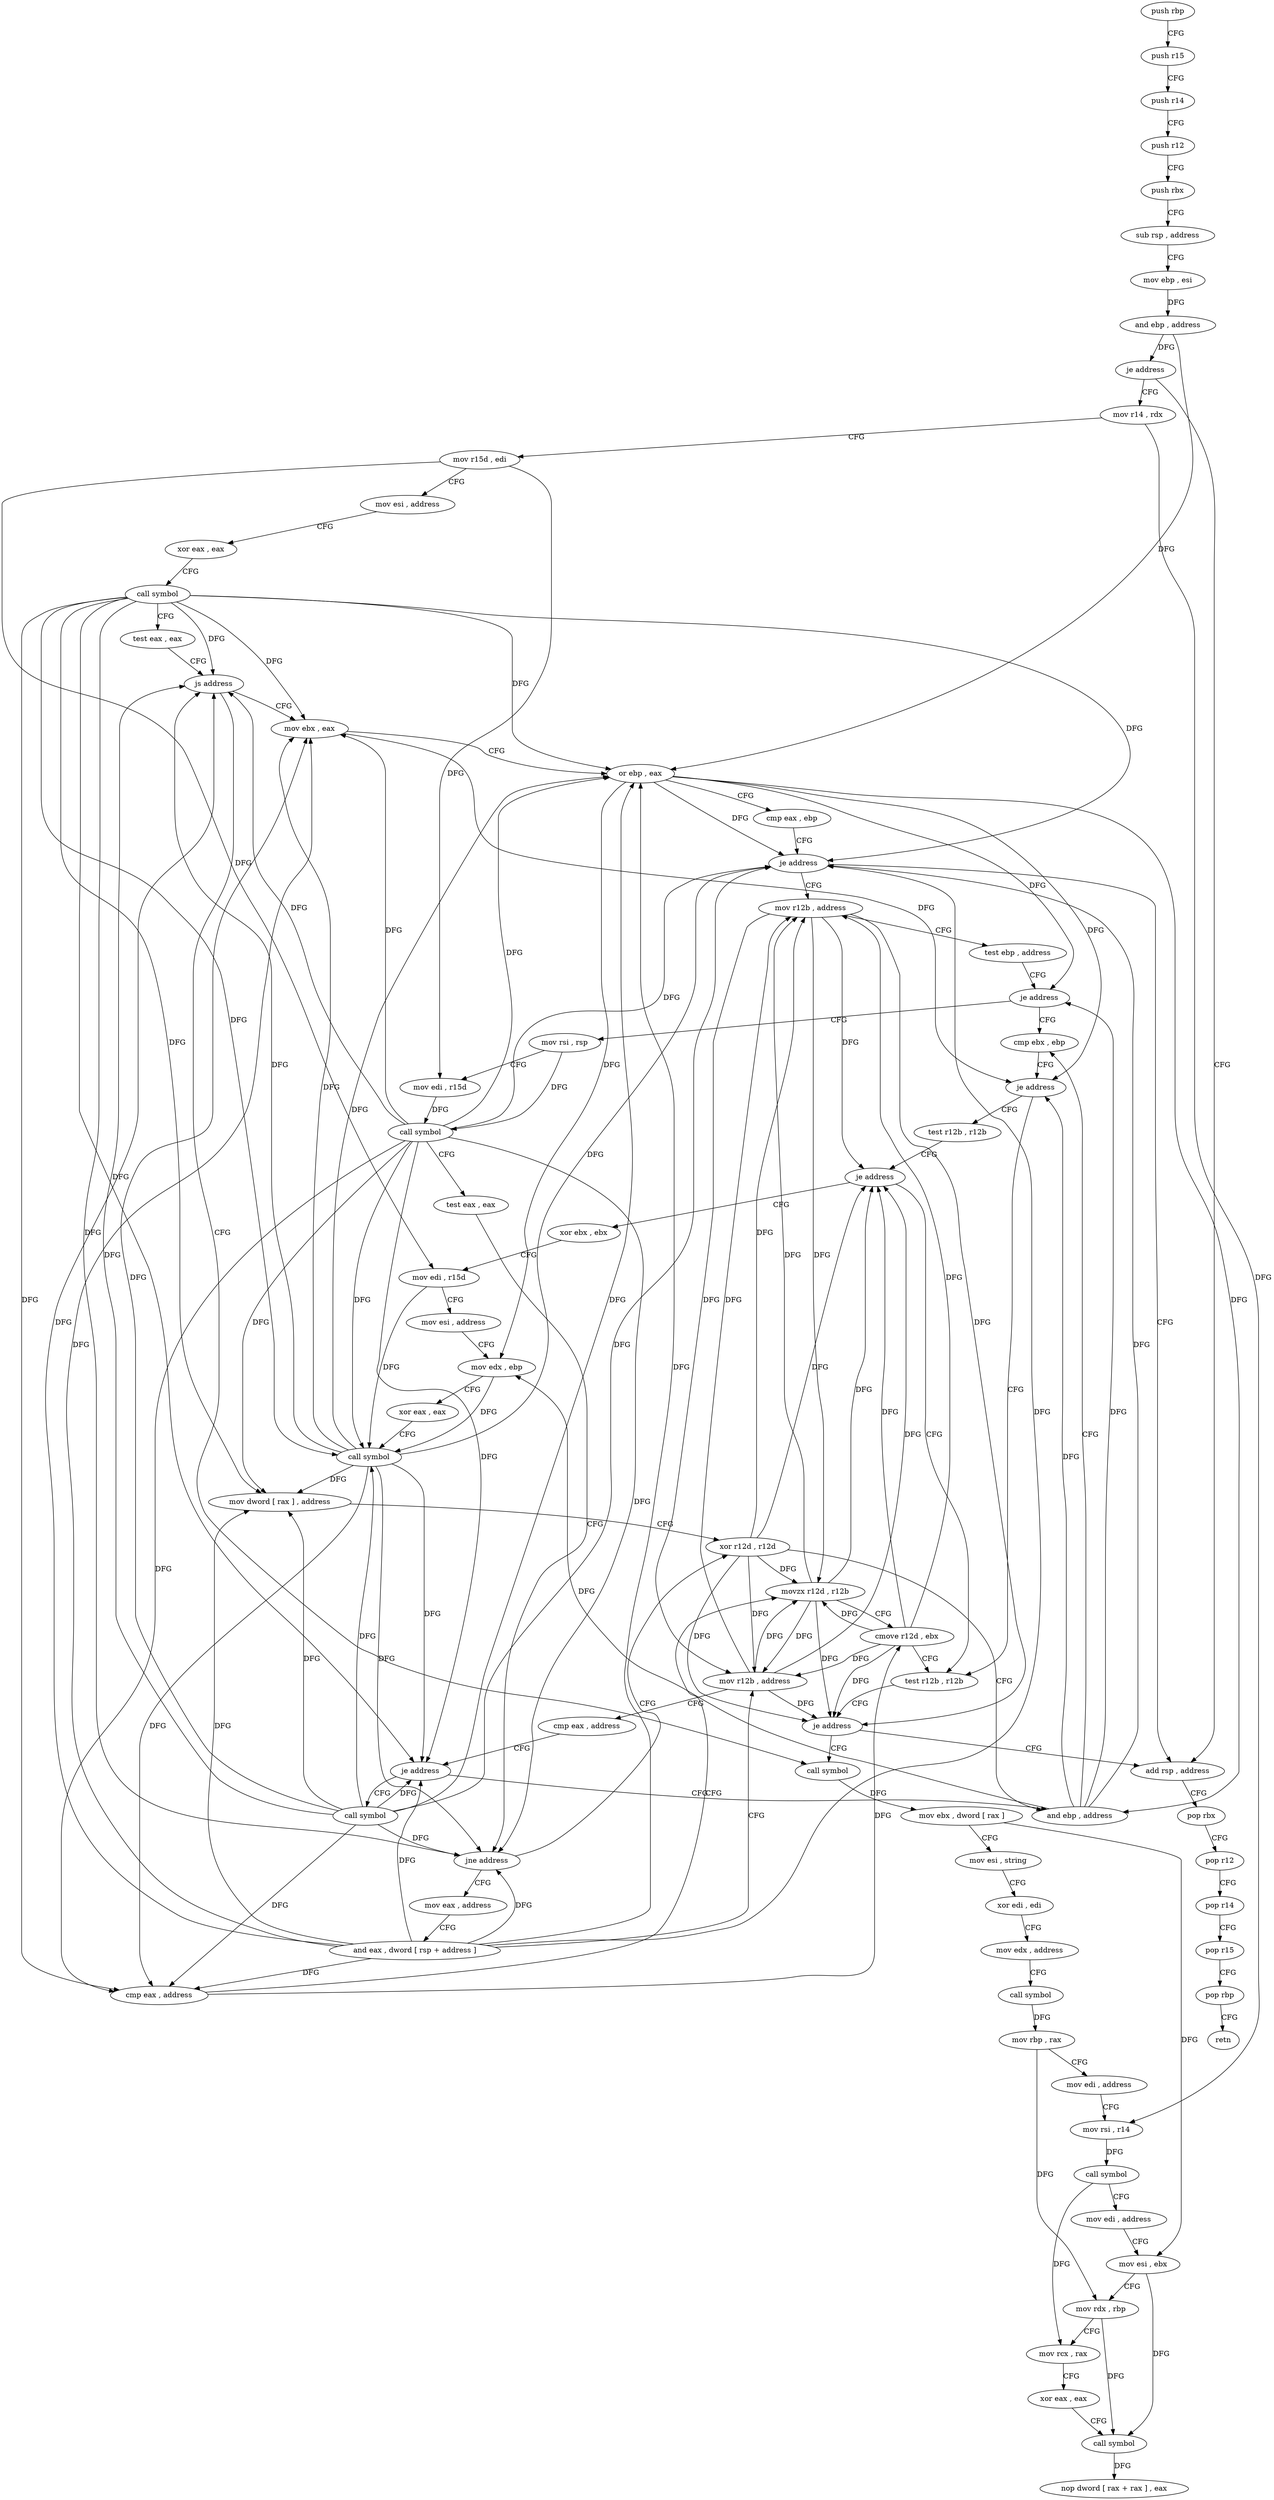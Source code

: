 digraph "func" {
"4206912" [label = "push rbp" ]
"4206913" [label = "push r15" ]
"4206915" [label = "push r14" ]
"4206917" [label = "push r12" ]
"4206919" [label = "push rbx" ]
"4206920" [label = "sub rsp , address" ]
"4206927" [label = "mov ebp , esi" ]
"4206929" [label = "and ebp , address" ]
"4206935" [label = "je address" ]
"4207084" [label = "add rsp , address" ]
"4206941" [label = "mov r14 , rdx" ]
"4207091" [label = "pop rbx" ]
"4207092" [label = "pop r12" ]
"4207094" [label = "pop r14" ]
"4207096" [label = "pop r15" ]
"4207098" [label = "pop rbp" ]
"4207099" [label = "retn" ]
"4206944" [label = "mov r15d , edi" ]
"4206947" [label = "mov esi , address" ]
"4206952" [label = "xor eax , eax" ]
"4206954" [label = "call symbol" ]
"4206959" [label = "test eax , eax" ]
"4206961" [label = "js address" ]
"4207100" [label = "call symbol" ]
"4206967" [label = "mov ebx , eax" ]
"4207105" [label = "mov ebx , dword [ rax ]" ]
"4207107" [label = "mov esi , string" ]
"4207112" [label = "xor edi , edi" ]
"4207114" [label = "mov edx , address" ]
"4207119" [label = "call symbol" ]
"4207124" [label = "mov rbp , rax" ]
"4207127" [label = "mov edi , address" ]
"4207132" [label = "mov rsi , r14" ]
"4207135" [label = "call symbol" ]
"4207140" [label = "mov edi , address" ]
"4207145" [label = "mov esi , ebx" ]
"4207147" [label = "mov rdx , rbp" ]
"4207150" [label = "mov rcx , rax" ]
"4207153" [label = "xor eax , eax" ]
"4207155" [label = "call symbol" ]
"4207160" [label = "nop dword [ rax + rax ] , eax" ]
"4206969" [label = "or ebp , eax" ]
"4206971" [label = "cmp eax , ebp" ]
"4206973" [label = "je address" ]
"4206975" [label = "mov r12b , address" ]
"4206978" [label = "test ebp , address" ]
"4206984" [label = "je address" ]
"4207040" [label = "cmp ebx , ebp" ]
"4206986" [label = "mov rsi , rsp" ]
"4207042" [label = "je address" ]
"4207079" [label = "test r12b , r12b" ]
"4207044" [label = "test r12b , r12b" ]
"4206989" [label = "mov edi , r15d" ]
"4206992" [label = "call symbol" ]
"4206997" [label = "test eax , eax" ]
"4206999" [label = "jne address" ]
"4207031" [label = "xor r12d , r12d" ]
"4207001" [label = "mov eax , address" ]
"4207082" [label = "je address" ]
"4207047" [label = "je address" ]
"4207049" [label = "xor ebx , ebx" ]
"4207034" [label = "and ebp , address" ]
"4207006" [label = "and eax , dword [ rsp + address ]" ]
"4207010" [label = "mov r12b , address" ]
"4207013" [label = "cmp eax , address" ]
"4207018" [label = "je address" ]
"4207020" [label = "call symbol" ]
"4207051" [label = "mov edi , r15d" ]
"4207054" [label = "mov esi , address" ]
"4207059" [label = "mov edx , ebp" ]
"4207061" [label = "xor eax , eax" ]
"4207063" [label = "call symbol" ]
"4207068" [label = "cmp eax , address" ]
"4207071" [label = "movzx r12d , r12b" ]
"4207075" [label = "cmove r12d , ebx" ]
"4207025" [label = "mov dword [ rax ] , address" ]
"4206912" -> "4206913" [ label = "CFG" ]
"4206913" -> "4206915" [ label = "CFG" ]
"4206915" -> "4206917" [ label = "CFG" ]
"4206917" -> "4206919" [ label = "CFG" ]
"4206919" -> "4206920" [ label = "CFG" ]
"4206920" -> "4206927" [ label = "CFG" ]
"4206927" -> "4206929" [ label = "DFG" ]
"4206929" -> "4206935" [ label = "DFG" ]
"4206929" -> "4206969" [ label = "DFG" ]
"4206935" -> "4207084" [ label = "CFG" ]
"4206935" -> "4206941" [ label = "CFG" ]
"4207084" -> "4207091" [ label = "CFG" ]
"4206941" -> "4206944" [ label = "CFG" ]
"4206941" -> "4207132" [ label = "DFG" ]
"4207091" -> "4207092" [ label = "CFG" ]
"4207092" -> "4207094" [ label = "CFG" ]
"4207094" -> "4207096" [ label = "CFG" ]
"4207096" -> "4207098" [ label = "CFG" ]
"4207098" -> "4207099" [ label = "CFG" ]
"4206944" -> "4206947" [ label = "CFG" ]
"4206944" -> "4206989" [ label = "DFG" ]
"4206944" -> "4207051" [ label = "DFG" ]
"4206947" -> "4206952" [ label = "CFG" ]
"4206952" -> "4206954" [ label = "CFG" ]
"4206954" -> "4206959" [ label = "CFG" ]
"4206954" -> "4206961" [ label = "DFG" ]
"4206954" -> "4206967" [ label = "DFG" ]
"4206954" -> "4206969" [ label = "DFG" ]
"4206954" -> "4206973" [ label = "DFG" ]
"4206954" -> "4206999" [ label = "DFG" ]
"4206954" -> "4207018" [ label = "DFG" ]
"4206954" -> "4207068" [ label = "DFG" ]
"4206954" -> "4207025" [ label = "DFG" ]
"4206954" -> "4207063" [ label = "DFG" ]
"4206959" -> "4206961" [ label = "CFG" ]
"4206961" -> "4207100" [ label = "CFG" ]
"4206961" -> "4206967" [ label = "CFG" ]
"4207100" -> "4207105" [ label = "DFG" ]
"4206967" -> "4206969" [ label = "CFG" ]
"4206967" -> "4207042" [ label = "DFG" ]
"4207105" -> "4207107" [ label = "CFG" ]
"4207105" -> "4207145" [ label = "DFG" ]
"4207107" -> "4207112" [ label = "CFG" ]
"4207112" -> "4207114" [ label = "CFG" ]
"4207114" -> "4207119" [ label = "CFG" ]
"4207119" -> "4207124" [ label = "DFG" ]
"4207124" -> "4207127" [ label = "CFG" ]
"4207124" -> "4207147" [ label = "DFG" ]
"4207127" -> "4207132" [ label = "CFG" ]
"4207132" -> "4207135" [ label = "DFG" ]
"4207135" -> "4207140" [ label = "CFG" ]
"4207135" -> "4207150" [ label = "DFG" ]
"4207140" -> "4207145" [ label = "CFG" ]
"4207145" -> "4207147" [ label = "CFG" ]
"4207145" -> "4207155" [ label = "DFG" ]
"4207147" -> "4207150" [ label = "CFG" ]
"4207147" -> "4207155" [ label = "DFG" ]
"4207150" -> "4207153" [ label = "CFG" ]
"4207153" -> "4207155" [ label = "CFG" ]
"4207155" -> "4207160" [ label = "DFG" ]
"4206969" -> "4206971" [ label = "CFG" ]
"4206969" -> "4206973" [ label = "DFG" ]
"4206969" -> "4206984" [ label = "DFG" ]
"4206969" -> "4207042" [ label = "DFG" ]
"4206969" -> "4207059" [ label = "DFG" ]
"4206969" -> "4207034" [ label = "DFG" ]
"4206971" -> "4206973" [ label = "CFG" ]
"4206973" -> "4207084" [ label = "CFG" ]
"4206973" -> "4206975" [ label = "CFG" ]
"4206975" -> "4206978" [ label = "CFG" ]
"4206975" -> "4207082" [ label = "DFG" ]
"4206975" -> "4207047" [ label = "DFG" ]
"4206975" -> "4207010" [ label = "DFG" ]
"4206975" -> "4207071" [ label = "DFG" ]
"4206978" -> "4206984" [ label = "CFG" ]
"4206984" -> "4207040" [ label = "CFG" ]
"4206984" -> "4206986" [ label = "CFG" ]
"4207040" -> "4207042" [ label = "CFG" ]
"4206986" -> "4206989" [ label = "CFG" ]
"4206986" -> "4206992" [ label = "DFG" ]
"4207042" -> "4207079" [ label = "CFG" ]
"4207042" -> "4207044" [ label = "CFG" ]
"4207079" -> "4207082" [ label = "CFG" ]
"4207044" -> "4207047" [ label = "CFG" ]
"4206989" -> "4206992" [ label = "DFG" ]
"4206992" -> "4206997" [ label = "CFG" ]
"4206992" -> "4206961" [ label = "DFG" ]
"4206992" -> "4206967" [ label = "DFG" ]
"4206992" -> "4206969" [ label = "DFG" ]
"4206992" -> "4206973" [ label = "DFG" ]
"4206992" -> "4206999" [ label = "DFG" ]
"4206992" -> "4207018" [ label = "DFG" ]
"4206992" -> "4207068" [ label = "DFG" ]
"4206992" -> "4207025" [ label = "DFG" ]
"4206992" -> "4207063" [ label = "DFG" ]
"4206997" -> "4206999" [ label = "CFG" ]
"4206999" -> "4207031" [ label = "CFG" ]
"4206999" -> "4207001" [ label = "CFG" ]
"4207031" -> "4207034" [ label = "CFG" ]
"4207031" -> "4206975" [ label = "DFG" ]
"4207031" -> "4207082" [ label = "DFG" ]
"4207031" -> "4207047" [ label = "DFG" ]
"4207031" -> "4207010" [ label = "DFG" ]
"4207031" -> "4207071" [ label = "DFG" ]
"4207001" -> "4207006" [ label = "CFG" ]
"4207082" -> "4207100" [ label = "CFG" ]
"4207082" -> "4207084" [ label = "CFG" ]
"4207047" -> "4207079" [ label = "CFG" ]
"4207047" -> "4207049" [ label = "CFG" ]
"4207049" -> "4207051" [ label = "CFG" ]
"4207034" -> "4207040" [ label = "CFG" ]
"4207034" -> "4206973" [ label = "DFG" ]
"4207034" -> "4206984" [ label = "DFG" ]
"4207034" -> "4207042" [ label = "DFG" ]
"4207034" -> "4207059" [ label = "DFG" ]
"4207006" -> "4207010" [ label = "CFG" ]
"4207006" -> "4206961" [ label = "DFG" ]
"4207006" -> "4206967" [ label = "DFG" ]
"4207006" -> "4206969" [ label = "DFG" ]
"4207006" -> "4206999" [ label = "DFG" ]
"4207006" -> "4206973" [ label = "DFG" ]
"4207006" -> "4207018" [ label = "DFG" ]
"4207006" -> "4207068" [ label = "DFG" ]
"4207006" -> "4207025" [ label = "DFG" ]
"4207010" -> "4207013" [ label = "CFG" ]
"4207010" -> "4206975" [ label = "DFG" ]
"4207010" -> "4207082" [ label = "DFG" ]
"4207010" -> "4207047" [ label = "DFG" ]
"4207010" -> "4207071" [ label = "DFG" ]
"4207013" -> "4207018" [ label = "CFG" ]
"4207018" -> "4207034" [ label = "CFG" ]
"4207018" -> "4207020" [ label = "CFG" ]
"4207020" -> "4207025" [ label = "DFG" ]
"4207020" -> "4206961" [ label = "DFG" ]
"4207020" -> "4206967" [ label = "DFG" ]
"4207020" -> "4206969" [ label = "DFG" ]
"4207020" -> "4206999" [ label = "DFG" ]
"4207020" -> "4207018" [ label = "DFG" ]
"4207020" -> "4207063" [ label = "DFG" ]
"4207020" -> "4207068" [ label = "DFG" ]
"4207020" -> "4206973" [ label = "DFG" ]
"4207051" -> "4207054" [ label = "CFG" ]
"4207051" -> "4207063" [ label = "DFG" ]
"4207054" -> "4207059" [ label = "CFG" ]
"4207059" -> "4207061" [ label = "CFG" ]
"4207059" -> "4207063" [ label = "DFG" ]
"4207061" -> "4207063" [ label = "CFG" ]
"4207063" -> "4207068" [ label = "DFG" ]
"4207063" -> "4206961" [ label = "DFG" ]
"4207063" -> "4206967" [ label = "DFG" ]
"4207063" -> "4206969" [ label = "DFG" ]
"4207063" -> "4206999" [ label = "DFG" ]
"4207063" -> "4207018" [ label = "DFG" ]
"4207063" -> "4206973" [ label = "DFG" ]
"4207063" -> "4207025" [ label = "DFG" ]
"4207068" -> "4207071" [ label = "CFG" ]
"4207068" -> "4207075" [ label = "DFG" ]
"4207071" -> "4207075" [ label = "CFG" ]
"4207071" -> "4206975" [ label = "DFG" ]
"4207071" -> "4207082" [ label = "DFG" ]
"4207071" -> "4207047" [ label = "DFG" ]
"4207071" -> "4207010" [ label = "DFG" ]
"4207075" -> "4207079" [ label = "CFG" ]
"4207075" -> "4206975" [ label = "DFG" ]
"4207075" -> "4207082" [ label = "DFG" ]
"4207075" -> "4207047" [ label = "DFG" ]
"4207075" -> "4207010" [ label = "DFG" ]
"4207075" -> "4207071" [ label = "DFG" ]
"4207025" -> "4207031" [ label = "CFG" ]
}
